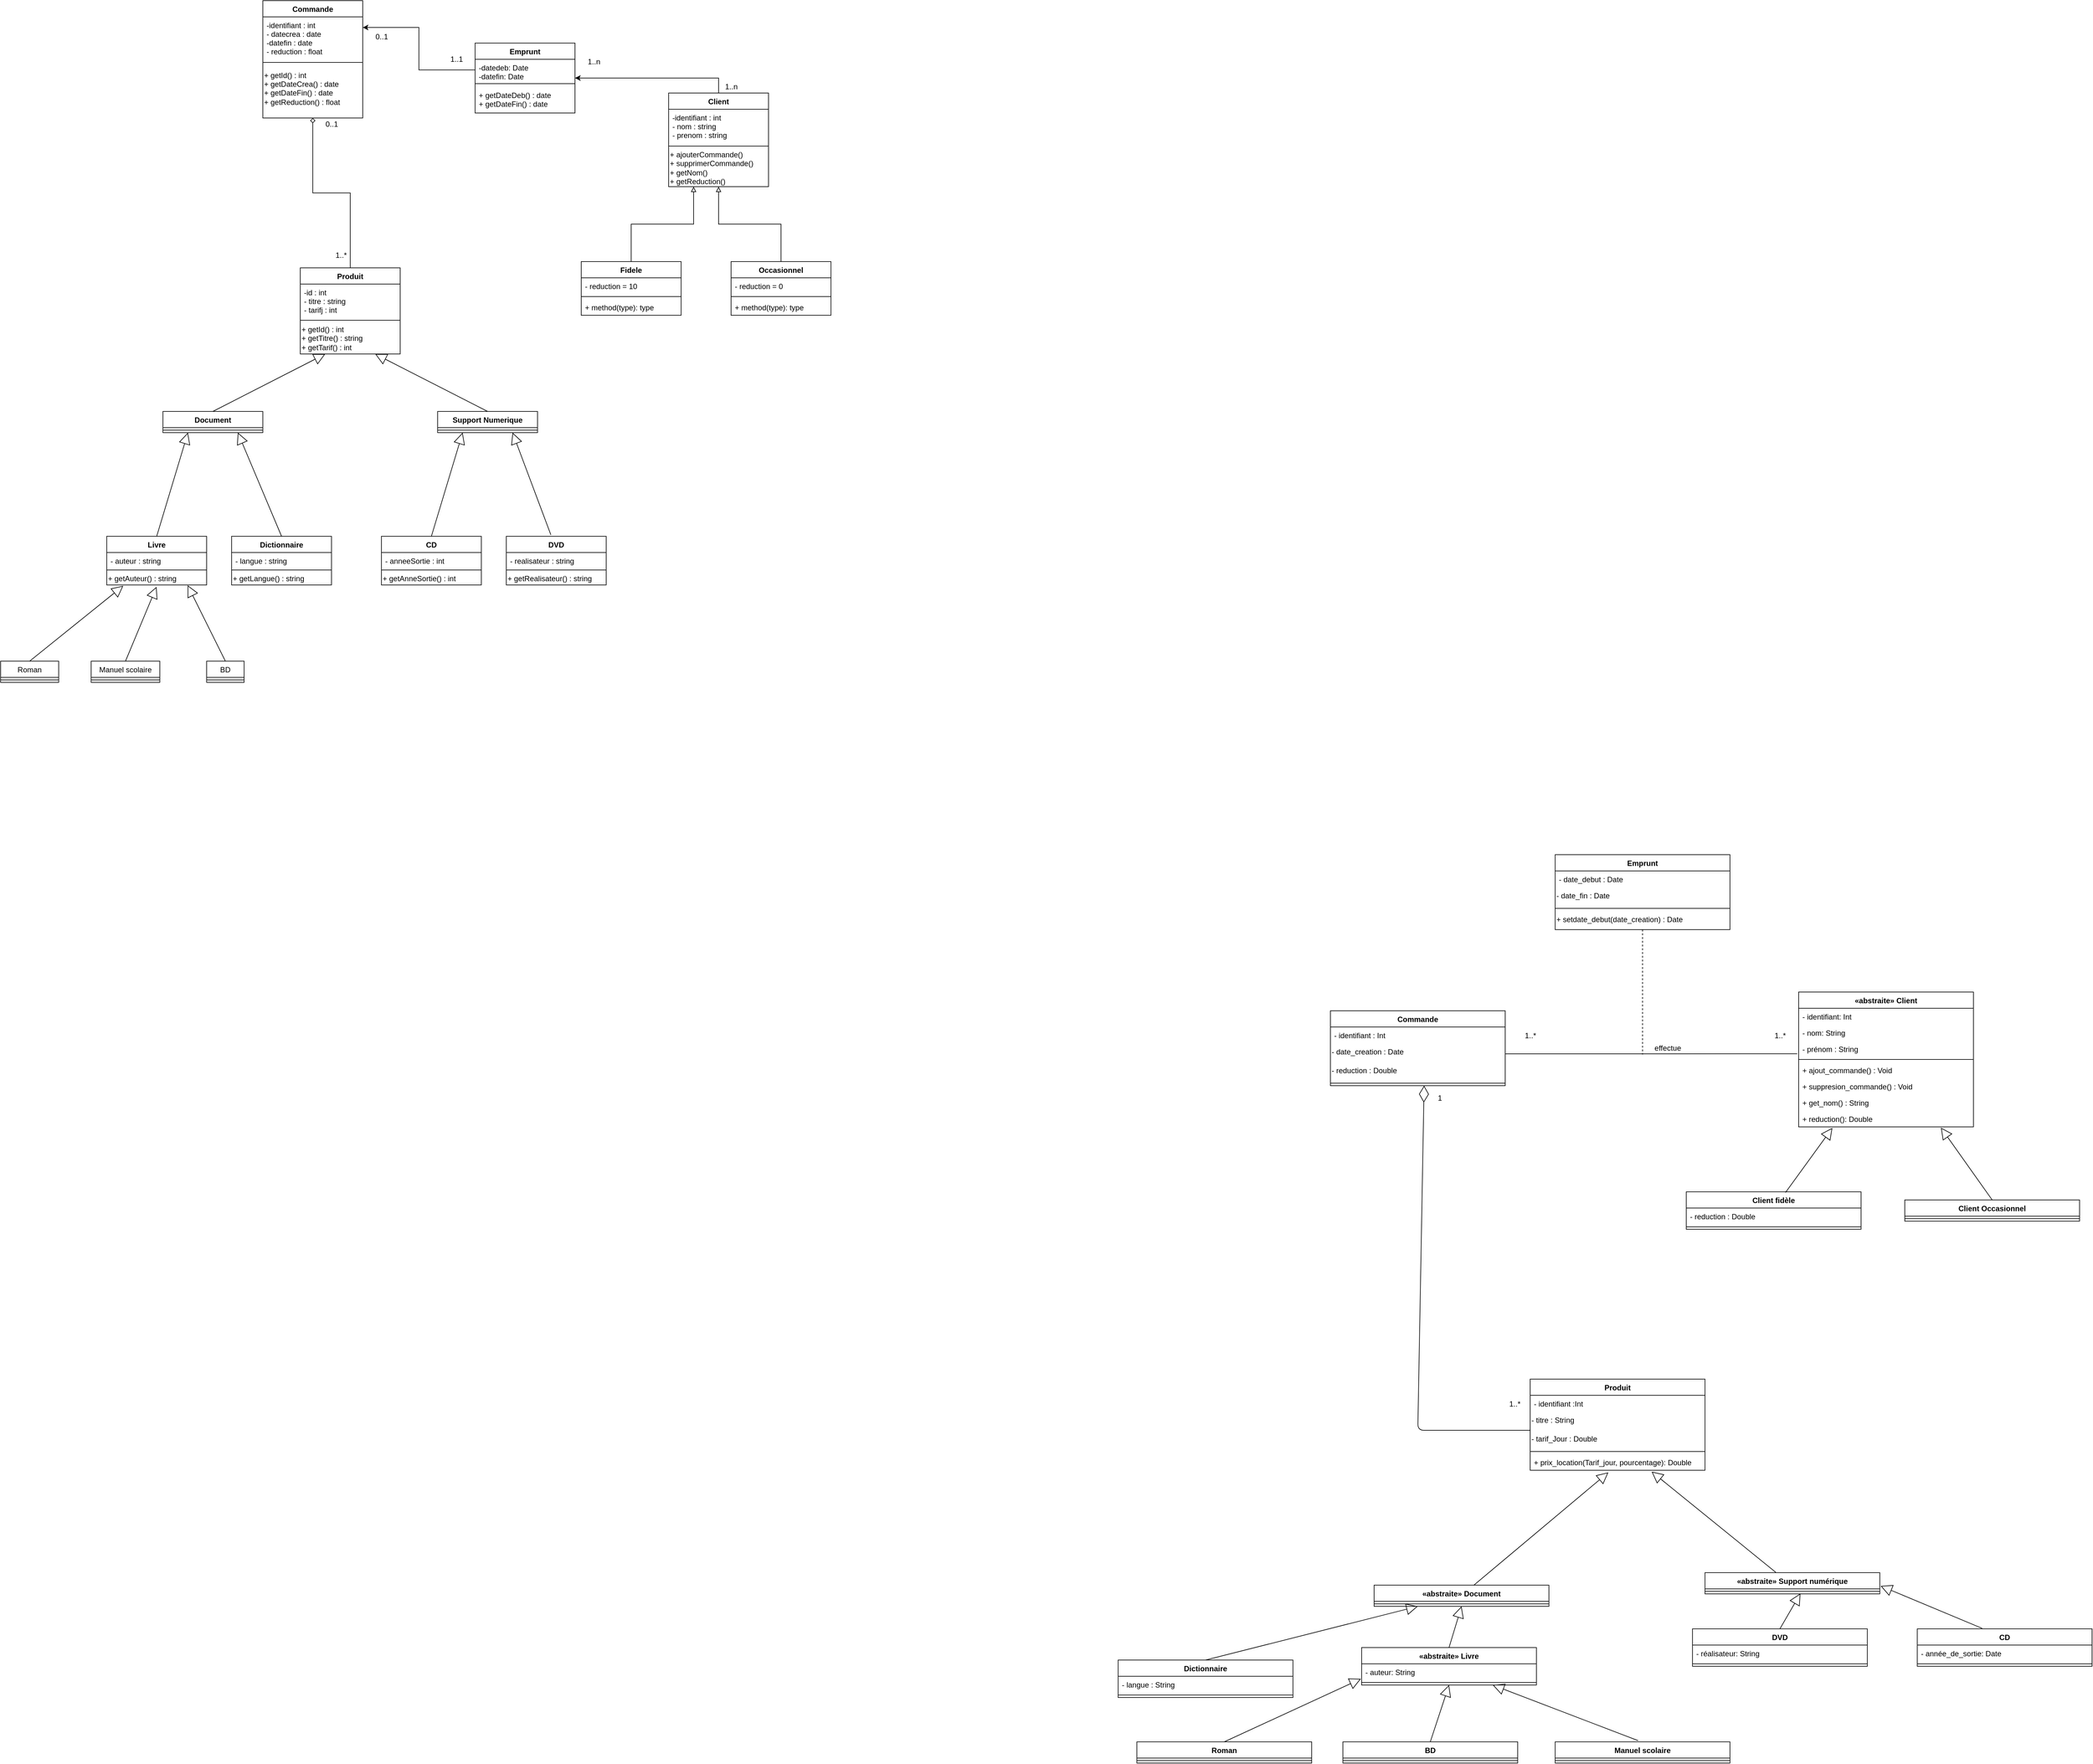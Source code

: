 <mxfile version="14.6.10" type="device"><diagram id="ITHPbBIOAz2EzZ-rgCnf" name="Page-1"><mxGraphModel dx="3197" dy="1288" grid="1" gridSize="10" guides="1" tooltips="1" connect="1" arrows="1" fold="1" page="1" pageScale="1" pageWidth="827" pageHeight="1169" math="0" shadow="0"><root><mxCell id="0"/><mxCell id="1" parent="0"/><mxCell id="C_jmcYz1717qXjOq_GeQ-1" value="" style="endArrow=block;endSize=16;endFill=0;html=1;exitX=0.5;exitY=0;exitDx=0;exitDy=0;entryX=0.25;entryY=1;entryDx=0;entryDy=0;" edge="1" parent="1" source="C_jmcYz1717qXjOq_GeQ-96" target="C_jmcYz1717qXjOq_GeQ-93"><mxGeometry width="160" relative="1" as="geometry"><mxPoint x="-190" y="820" as="sourcePoint"/><mxPoint x="-20" y="720" as="targetPoint"/></mxGeometry></mxCell><mxCell id="C_jmcYz1717qXjOq_GeQ-2" value="" style="endArrow=block;endSize=16;endFill=0;html=1;exitX=0.5;exitY=0;exitDx=0;exitDy=0;entryX=0.75;entryY=1;entryDx=0;entryDy=0;" edge="1" parent="1" source="C_jmcYz1717qXjOq_GeQ-110" target="C_jmcYz1717qXjOq_GeQ-93"><mxGeometry width="160" relative="1" as="geometry"><mxPoint x="250" y="820" as="sourcePoint"/><mxPoint x="82" y="720" as="targetPoint"/></mxGeometry></mxCell><mxCell id="C_jmcYz1717qXjOq_GeQ-3" value="" style="endArrow=block;endSize=16;endFill=0;html=1;exitX=0.5;exitY=0;exitDx=0;exitDy=0;entryX=0.25;entryY=1;entryDx=0;entryDy=0;" edge="1" parent="1" target="C_jmcYz1717qXjOq_GeQ-96" source="C_jmcYz1717qXjOq_GeQ-107"><mxGeometry width="160" relative="1" as="geometry"><mxPoint x="-330" y="1070" as="sourcePoint"/><mxPoint x="-225" y="870" as="targetPoint"/></mxGeometry></mxCell><mxCell id="C_jmcYz1717qXjOq_GeQ-4" value="" style="endArrow=block;endSize=16;endFill=0;html=1;exitX=0.5;exitY=0;exitDx=0;exitDy=0;entryX=0.75;entryY=1;entryDx=0;entryDy=0;" edge="1" parent="1" target="C_jmcYz1717qXjOq_GeQ-96" source="C_jmcYz1717qXjOq_GeQ-98"><mxGeometry width="160" relative="1" as="geometry"><mxPoint x="-50" y="1070" as="sourcePoint"/><mxPoint x="-155" y="870" as="targetPoint"/></mxGeometry></mxCell><mxCell id="C_jmcYz1717qXjOq_GeQ-5" value="" style="endArrow=block;endSize=16;endFill=0;html=1;entryX=0.165;entryY=1.067;entryDx=0;entryDy=0;entryPerimeter=0;exitX=0.5;exitY=0;exitDx=0;exitDy=0;" edge="1" parent="1" source="C_jmcYz1717qXjOq_GeQ-16" target="C_jmcYz1717qXjOq_GeQ-145"><mxGeometry width="160" relative="1" as="geometry"><mxPoint x="-470" y="1250" as="sourcePoint"/><mxPoint x="-399.02" y="1123.336" as="targetPoint"/></mxGeometry></mxCell><mxCell id="C_jmcYz1717qXjOq_GeQ-6" value="" style="endArrow=block;endSize=16;endFill=0;html=1;entryX=0.498;entryY=1.15;entryDx=0;entryDy=0;entryPerimeter=0;exitX=0.5;exitY=0;exitDx=0;exitDy=0;" edge="1" parent="1" source="C_jmcYz1717qXjOq_GeQ-18" target="C_jmcYz1717qXjOq_GeQ-145"><mxGeometry width="160" relative="1" as="geometry"><mxPoint x="-330" y="1260" as="sourcePoint"/><mxPoint x="-329.02" y="1123.336" as="targetPoint"/></mxGeometry></mxCell><mxCell id="C_jmcYz1717qXjOq_GeQ-7" value="" style="endArrow=block;endSize=16;endFill=0;html=1;entryX=0.81;entryY=1.025;entryDx=0;entryDy=0;entryPerimeter=0;exitX=0.5;exitY=0;exitDx=0;exitDy=0;" edge="1" parent="1" source="C_jmcYz1717qXjOq_GeQ-20" target="C_jmcYz1717qXjOq_GeQ-145"><mxGeometry width="160" relative="1" as="geometry"><mxPoint x="-160" y="1260" as="sourcePoint"/><mxPoint x="-260" y="1120" as="targetPoint"/></mxGeometry></mxCell><mxCell id="C_jmcYz1717qXjOq_GeQ-8" value="" style="endArrow=block;endSize=16;endFill=0;html=1;exitX=0.5;exitY=0;exitDx=0;exitDy=0;entryX=0.25;entryY=1;entryDx=0;entryDy=0;" edge="1" parent="1" source="C_jmcYz1717qXjOq_GeQ-101" target="C_jmcYz1717qXjOq_GeQ-110"><mxGeometry width="160" relative="1" as="geometry"><mxPoint x="170" y="1070" as="sourcePoint"/><mxPoint x="219" y="860" as="targetPoint"/></mxGeometry></mxCell><mxCell id="C_jmcYz1717qXjOq_GeQ-9" value="" style="endArrow=block;endSize=16;endFill=0;html=1;exitX=0.446;exitY=-0.03;exitDx=0;exitDy=0;entryX=0.75;entryY=1;entryDx=0;entryDy=0;exitPerimeter=0;" edge="1" parent="1" source="C_jmcYz1717qXjOq_GeQ-104" target="C_jmcYz1717qXjOq_GeQ-110"><mxGeometry width="160" relative="1" as="geometry"><mxPoint x="390" y="1070" as="sourcePoint"/><mxPoint x="285" y="860" as="targetPoint"/></mxGeometry></mxCell><mxCell id="C_jmcYz1717qXjOq_GeQ-133" style="edgeStyle=orthogonalEdgeStyle;rounded=0;orthogonalLoop=1;jettySize=auto;html=1;exitX=0.5;exitY=0;exitDx=0;exitDy=0;entryX=1;entryY=0.5;entryDx=0;entryDy=0;endArrow=classic;endFill=1;" edge="1" parent="1" source="C_jmcYz1717qXjOq_GeQ-10" target="C_jmcYz1717qXjOq_GeQ-112"><mxGeometry relative="1" as="geometry"/></mxCell><mxCell id="C_jmcYz1717qXjOq_GeQ-10" value="Client" style="swimlane;fontStyle=1;align=center;verticalAlign=top;childLayout=stackLayout;horizontal=1;startSize=26;horizontalStack=0;resizeParent=1;resizeParentMax=0;resizeLast=0;collapsible=1;marginBottom=0;" vertex="1" parent="1"><mxGeometry x="540" y="330" width="160" height="150" as="geometry"/></mxCell><mxCell id="C_jmcYz1717qXjOq_GeQ-11" value="-identifiant : int&#xA;- nom : string&#xA;- prenom : string&#xA;" style="text;strokeColor=none;fillColor=none;align=left;verticalAlign=top;spacingLeft=4;spacingRight=4;overflow=hidden;rotatable=0;points=[[0,0.5],[1,0.5]];portConstraint=eastwest;" vertex="1" parent="C_jmcYz1717qXjOq_GeQ-10"><mxGeometry y="26" width="160" height="54" as="geometry"/></mxCell><mxCell id="C_jmcYz1717qXjOq_GeQ-12" value="" style="line;strokeWidth=1;fillColor=none;align=left;verticalAlign=middle;spacingTop=-1;spacingLeft=3;spacingRight=3;rotatable=0;labelPosition=right;points=[];portConstraint=eastwest;" vertex="1" parent="C_jmcYz1717qXjOq_GeQ-10"><mxGeometry y="80" width="160" height="10" as="geometry"/></mxCell><mxCell id="C_jmcYz1717qXjOq_GeQ-127" value="&lt;div align=&quot;left&quot;&gt;+ ajouterCommande()&lt;/div&gt;&lt;div align=&quot;left&quot;&gt;+ supprimerCommande()&lt;br&gt;&lt;/div&gt;&lt;div align=&quot;left&quot;&gt;+ getNom()&lt;/div&gt;&lt;div align=&quot;left&quot;&gt;+ getReduction()&lt;br&gt;&lt;/div&gt;" style="text;html=1;align=left;verticalAlign=middle;resizable=0;points=[];autosize=1;strokeColor=none;" vertex="1" parent="C_jmcYz1717qXjOq_GeQ-10"><mxGeometry y="90" width="160" height="60" as="geometry"/></mxCell><mxCell id="C_jmcYz1717qXjOq_GeQ-13" value="Commande" style="swimlane;fontStyle=1;align=center;verticalAlign=top;childLayout=stackLayout;horizontal=1;startSize=26;horizontalStack=0;resizeParent=1;resizeParentMax=0;resizeLast=0;collapsible=1;marginBottom=0;" vertex="1" parent="1"><mxGeometry x="-110" y="182" width="160" height="188" as="geometry"/></mxCell><mxCell id="C_jmcYz1717qXjOq_GeQ-14" value="-identifiant : int&#xA;- datecrea : date&#xA;-datefin : date&#xA;- reduction : float&#xA;" style="text;strokeColor=none;fillColor=none;align=left;verticalAlign=top;spacingLeft=4;spacingRight=4;overflow=hidden;rotatable=0;points=[[0,0.5],[1,0.5]];portConstraint=eastwest;" vertex="1" parent="C_jmcYz1717qXjOq_GeQ-13"><mxGeometry y="26" width="160" height="64" as="geometry"/></mxCell><mxCell id="C_jmcYz1717qXjOq_GeQ-15" value="" style="line;strokeWidth=1;fillColor=none;align=left;verticalAlign=middle;spacingTop=-1;spacingLeft=3;spacingRight=3;rotatable=0;labelPosition=right;points=[];portConstraint=eastwest;" vertex="1" parent="C_jmcYz1717qXjOq_GeQ-13"><mxGeometry y="90" width="160" height="18" as="geometry"/></mxCell><mxCell id="C_jmcYz1717qXjOq_GeQ-143" value="&lt;div align=&quot;left&quot;&gt;+ getId() : int&lt;/div&gt;&lt;div align=&quot;left&quot;&gt;+ getDateCrea() : date&lt;/div&gt;&lt;div align=&quot;left&quot;&gt;+ getDateFin() : date&lt;/div&gt;&lt;div align=&quot;left&quot;&gt;+ getReduction() : float &lt;br&gt;&lt;/div&gt;&lt;div align=&quot;left&quot;&gt;&lt;br&gt;&lt;/div&gt;" style="text;html=1;align=left;verticalAlign=middle;resizable=0;points=[];autosize=1;strokeColor=none;" vertex="1" parent="C_jmcYz1717qXjOq_GeQ-13"><mxGeometry y="108" width="160" height="80" as="geometry"/></mxCell><mxCell id="C_jmcYz1717qXjOq_GeQ-16" value="Roman" style="swimlane;fontStyle=0;align=center;verticalAlign=top;childLayout=stackLayout;horizontal=1;startSize=26;horizontalStack=0;resizeParent=1;resizeParentMax=0;resizeLast=0;collapsible=1;marginBottom=0;" vertex="1" parent="1"><mxGeometry x="-530" y="1240" width="93" height="34" as="geometry"/></mxCell><mxCell id="C_jmcYz1717qXjOq_GeQ-17" value="" style="line;strokeWidth=1;fillColor=none;align=left;verticalAlign=middle;spacingTop=-1;spacingLeft=3;spacingRight=3;rotatable=0;labelPosition=right;points=[];portConstraint=eastwest;" vertex="1" parent="C_jmcYz1717qXjOq_GeQ-16"><mxGeometry y="26" width="93" height="8" as="geometry"/></mxCell><mxCell id="C_jmcYz1717qXjOq_GeQ-18" value="Manuel scolaire" style="swimlane;fontStyle=0;align=center;verticalAlign=top;childLayout=stackLayout;horizontal=1;startSize=26;horizontalStack=0;resizeParent=1;resizeParentMax=0;resizeLast=0;collapsible=1;marginBottom=0;" vertex="1" parent="1"><mxGeometry x="-385" y="1240" width="110" height="34" as="geometry"/></mxCell><mxCell id="C_jmcYz1717qXjOq_GeQ-19" value="" style="line;strokeWidth=1;fillColor=none;align=left;verticalAlign=middle;spacingTop=-1;spacingLeft=3;spacingRight=3;rotatable=0;labelPosition=right;points=[];portConstraint=eastwest;" vertex="1" parent="C_jmcYz1717qXjOq_GeQ-18"><mxGeometry y="26" width="110" height="8" as="geometry"/></mxCell><mxCell id="C_jmcYz1717qXjOq_GeQ-20" value="BD" style="swimlane;fontStyle=0;align=center;verticalAlign=top;childLayout=stackLayout;horizontal=1;startSize=26;horizontalStack=0;resizeParent=1;resizeParentMax=0;resizeLast=0;collapsible=1;marginBottom=0;" vertex="1" parent="1"><mxGeometry x="-200" y="1240" width="60" height="34" as="geometry"/></mxCell><mxCell id="C_jmcYz1717qXjOq_GeQ-21" value="" style="line;strokeWidth=1;fillColor=none;align=left;verticalAlign=middle;spacingTop=-1;spacingLeft=3;spacingRight=3;rotatable=0;labelPosition=right;points=[];portConstraint=eastwest;" vertex="1" parent="C_jmcYz1717qXjOq_GeQ-20"><mxGeometry y="26" width="60" height="8" as="geometry"/></mxCell><mxCell id="C_jmcYz1717qXjOq_GeQ-22" value="Produit" style="swimlane;fontStyle=1;align=center;verticalAlign=top;childLayout=stackLayout;horizontal=1;startSize=26;horizontalStack=0;resizeParent=1;resizeParentMax=0;resizeLast=0;collapsible=1;marginBottom=0;" vertex="1" parent="1"><mxGeometry x="1920" y="2390" width="280" height="146" as="geometry"/></mxCell><mxCell id="C_jmcYz1717qXjOq_GeQ-23" value="- identifiant :Int" style="text;strokeColor=none;fillColor=none;align=left;verticalAlign=top;spacingLeft=4;spacingRight=4;overflow=hidden;rotatable=0;points=[[0,0.5],[1,0.5]];portConstraint=eastwest;" vertex="1" parent="C_jmcYz1717qXjOq_GeQ-22"><mxGeometry y="26" width="280" height="26" as="geometry"/></mxCell><mxCell id="C_jmcYz1717qXjOq_GeQ-24" value="- titre : String" style="text;whiteSpace=wrap;html=1;" vertex="1" parent="C_jmcYz1717qXjOq_GeQ-22"><mxGeometry y="52" width="280" height="30" as="geometry"/></mxCell><mxCell id="C_jmcYz1717qXjOq_GeQ-25" value="- tarif_Jour : Double" style="text;whiteSpace=wrap;html=1;" vertex="1" parent="C_jmcYz1717qXjOq_GeQ-22"><mxGeometry y="82" width="280" height="30" as="geometry"/></mxCell><mxCell id="C_jmcYz1717qXjOq_GeQ-26" value="" style="line;strokeWidth=1;fillColor=none;align=left;verticalAlign=middle;spacingTop=-1;spacingLeft=3;spacingRight=3;rotatable=0;labelPosition=right;points=[];portConstraint=eastwest;" vertex="1" parent="C_jmcYz1717qXjOq_GeQ-22"><mxGeometry y="112" width="280" height="8" as="geometry"/></mxCell><mxCell id="C_jmcYz1717qXjOq_GeQ-27" value="+ prix_location(Tarif_jour, pourcentage): Double" style="text;strokeColor=none;fillColor=none;align=left;verticalAlign=top;spacingLeft=4;spacingRight=4;overflow=hidden;rotatable=0;points=[[0,0.5],[1,0.5]];portConstraint=eastwest;" vertex="1" parent="C_jmcYz1717qXjOq_GeQ-22"><mxGeometry y="120" width="280" height="26" as="geometry"/></mxCell><mxCell id="C_jmcYz1717qXjOq_GeQ-28" value="«abstraite» Document" style="swimlane;fontStyle=1;align=center;verticalAlign=top;childLayout=stackLayout;horizontal=1;startSize=26;horizontalStack=0;resizeParent=1;resizeParentMax=0;resizeLast=0;collapsible=1;marginBottom=0;" vertex="1" parent="1"><mxGeometry x="1670" y="2720" width="280" height="34" as="geometry"/></mxCell><mxCell id="C_jmcYz1717qXjOq_GeQ-29" value="" style="line;strokeWidth=1;fillColor=none;align=left;verticalAlign=middle;spacingTop=-1;spacingLeft=3;spacingRight=3;rotatable=0;labelPosition=right;points=[];portConstraint=eastwest;" vertex="1" parent="C_jmcYz1717qXjOq_GeQ-28"><mxGeometry y="26" width="280" height="8" as="geometry"/></mxCell><mxCell id="C_jmcYz1717qXjOq_GeQ-30" value="«abstraite» Support numérique" style="swimlane;fontStyle=1;align=center;verticalAlign=top;childLayout=stackLayout;horizontal=1;startSize=26;horizontalStack=0;resizeParent=1;resizeParentMax=0;resizeLast=0;collapsible=1;marginBottom=0;" vertex="1" parent="1"><mxGeometry x="2200" y="2700" width="280" height="34" as="geometry"/></mxCell><mxCell id="C_jmcYz1717qXjOq_GeQ-31" value="" style="line;strokeWidth=1;fillColor=none;align=left;verticalAlign=middle;spacingTop=-1;spacingLeft=3;spacingRight=3;rotatable=0;labelPosition=right;points=[];portConstraint=eastwest;" vertex="1" parent="C_jmcYz1717qXjOq_GeQ-30"><mxGeometry y="26" width="280" height="8" as="geometry"/></mxCell><mxCell id="C_jmcYz1717qXjOq_GeQ-32" value="Dictionnaire" style="swimlane;fontStyle=1;align=center;verticalAlign=top;childLayout=stackLayout;horizontal=1;startSize=26;horizontalStack=0;resizeParent=1;resizeParentMax=0;resizeLast=0;collapsible=1;marginBottom=0;" vertex="1" parent="1"><mxGeometry x="1260" y="2840" width="280" height="60" as="geometry"/></mxCell><mxCell id="C_jmcYz1717qXjOq_GeQ-33" value="- langue : String" style="text;strokeColor=none;fillColor=none;align=left;verticalAlign=top;spacingLeft=4;spacingRight=4;overflow=hidden;rotatable=0;points=[[0,0.5],[1,0.5]];portConstraint=eastwest;" vertex="1" parent="C_jmcYz1717qXjOq_GeQ-32"><mxGeometry y="26" width="280" height="26" as="geometry"/></mxCell><mxCell id="C_jmcYz1717qXjOq_GeQ-34" value="" style="line;strokeWidth=1;fillColor=none;align=left;verticalAlign=middle;spacingTop=-1;spacingLeft=3;spacingRight=3;rotatable=0;labelPosition=right;points=[];portConstraint=eastwest;" vertex="1" parent="C_jmcYz1717qXjOq_GeQ-32"><mxGeometry y="52" width="280" height="8" as="geometry"/></mxCell><mxCell id="C_jmcYz1717qXjOq_GeQ-35" value="Roman" style="swimlane;fontStyle=1;align=center;verticalAlign=top;childLayout=stackLayout;horizontal=1;startSize=26;horizontalStack=0;resizeParent=1;resizeParentMax=0;resizeLast=0;collapsible=1;marginBottom=0;" vertex="1" parent="1"><mxGeometry x="1290" y="2971" width="280" height="34" as="geometry"/></mxCell><mxCell id="C_jmcYz1717qXjOq_GeQ-36" value="" style="line;strokeWidth=1;fillColor=none;align=left;verticalAlign=middle;spacingTop=-1;spacingLeft=3;spacingRight=3;rotatable=0;labelPosition=right;points=[];portConstraint=eastwest;" vertex="1" parent="C_jmcYz1717qXjOq_GeQ-35"><mxGeometry y="26" width="280" height="8" as="geometry"/></mxCell><mxCell id="C_jmcYz1717qXjOq_GeQ-37" value="«abstraite» Livre " style="swimlane;fontStyle=1;align=center;verticalAlign=top;childLayout=stackLayout;horizontal=1;startSize=26;horizontalStack=0;resizeParent=1;resizeParentMax=0;resizeLast=0;collapsible=1;marginBottom=0;" vertex="1" parent="1"><mxGeometry x="1650" y="2820" width="280" height="60" as="geometry"/></mxCell><mxCell id="C_jmcYz1717qXjOq_GeQ-38" value="- auteur: String" style="text;strokeColor=none;fillColor=none;align=left;verticalAlign=top;spacingLeft=4;spacingRight=4;overflow=hidden;rotatable=0;points=[[0,0.5],[1,0.5]];portConstraint=eastwest;" vertex="1" parent="C_jmcYz1717qXjOq_GeQ-37"><mxGeometry y="26" width="280" height="26" as="geometry"/></mxCell><mxCell id="C_jmcYz1717qXjOq_GeQ-39" value="" style="line;strokeWidth=1;fillColor=none;align=left;verticalAlign=middle;spacingTop=-1;spacingLeft=3;spacingRight=3;rotatable=0;labelPosition=right;points=[];portConstraint=eastwest;" vertex="1" parent="C_jmcYz1717qXjOq_GeQ-37"><mxGeometry y="52" width="280" height="8" as="geometry"/></mxCell><mxCell id="C_jmcYz1717qXjOq_GeQ-40" value="Manuel scolaire" style="swimlane;fontStyle=1;align=center;verticalAlign=top;childLayout=stackLayout;horizontal=1;startSize=26;horizontalStack=0;resizeParent=1;resizeParentMax=0;resizeLast=0;collapsible=1;marginBottom=0;" vertex="1" parent="1"><mxGeometry x="1960" y="2971" width="280" height="34" as="geometry"/></mxCell><mxCell id="C_jmcYz1717qXjOq_GeQ-41" value="" style="line;strokeWidth=1;fillColor=none;align=left;verticalAlign=middle;spacingTop=-1;spacingLeft=3;spacingRight=3;rotatable=0;labelPosition=right;points=[];portConstraint=eastwest;" vertex="1" parent="C_jmcYz1717qXjOq_GeQ-40"><mxGeometry y="26" width="280" height="8" as="geometry"/></mxCell><mxCell id="C_jmcYz1717qXjOq_GeQ-42" value="«abstraite» Client " style="swimlane;fontStyle=1;align=center;verticalAlign=top;childLayout=stackLayout;horizontal=1;startSize=26;horizontalStack=0;resizeParent=1;resizeParentMax=0;resizeLast=0;collapsible=1;marginBottom=0;" vertex="1" parent="1"><mxGeometry x="2350" y="1770" width="280" height="216" as="geometry"/></mxCell><mxCell id="C_jmcYz1717qXjOq_GeQ-43" value="- identifiant: Int" style="text;strokeColor=none;fillColor=none;align=left;verticalAlign=top;spacingLeft=4;spacingRight=4;overflow=hidden;rotatable=0;points=[[0,0.5],[1,0.5]];portConstraint=eastwest;" vertex="1" parent="C_jmcYz1717qXjOq_GeQ-42"><mxGeometry y="26" width="280" height="26" as="geometry"/></mxCell><mxCell id="C_jmcYz1717qXjOq_GeQ-44" value="- nom: String" style="text;strokeColor=none;fillColor=none;align=left;verticalAlign=top;spacingLeft=4;spacingRight=4;overflow=hidden;rotatable=0;points=[[0,0.5],[1,0.5]];portConstraint=eastwest;" vertex="1" parent="C_jmcYz1717qXjOq_GeQ-42"><mxGeometry y="52" width="280" height="26" as="geometry"/></mxCell><mxCell id="C_jmcYz1717qXjOq_GeQ-45" value="- prénom : String" style="text;strokeColor=none;fillColor=none;align=left;verticalAlign=top;spacingLeft=4;spacingRight=4;overflow=hidden;rotatable=0;points=[[0,0.5],[1,0.5]];portConstraint=eastwest;" vertex="1" parent="C_jmcYz1717qXjOq_GeQ-42"><mxGeometry y="78" width="280" height="26" as="geometry"/></mxCell><mxCell id="C_jmcYz1717qXjOq_GeQ-46" value="" style="line;strokeWidth=1;fillColor=none;align=left;verticalAlign=middle;spacingTop=-1;spacingLeft=3;spacingRight=3;rotatable=0;labelPosition=right;points=[];portConstraint=eastwest;" vertex="1" parent="C_jmcYz1717qXjOq_GeQ-42"><mxGeometry y="104" width="280" height="8" as="geometry"/></mxCell><mxCell id="C_jmcYz1717qXjOq_GeQ-47" value="+ ajout_commande() : Void" style="text;strokeColor=none;fillColor=none;align=left;verticalAlign=top;spacingLeft=4;spacingRight=4;overflow=hidden;rotatable=0;points=[[0,0.5],[1,0.5]];portConstraint=eastwest;" vertex="1" parent="C_jmcYz1717qXjOq_GeQ-42"><mxGeometry y="112" width="280" height="26" as="geometry"/></mxCell><mxCell id="C_jmcYz1717qXjOq_GeQ-48" value="+ suppresion_commande() : Void" style="text;strokeColor=none;fillColor=none;align=left;verticalAlign=top;spacingLeft=4;spacingRight=4;overflow=hidden;rotatable=0;points=[[0,0.5],[1,0.5]];portConstraint=eastwest;" vertex="1" parent="C_jmcYz1717qXjOq_GeQ-42"><mxGeometry y="138" width="280" height="26" as="geometry"/></mxCell><mxCell id="C_jmcYz1717qXjOq_GeQ-49" value="+ get_nom() : String" style="text;strokeColor=none;fillColor=none;align=left;verticalAlign=top;spacingLeft=4;spacingRight=4;overflow=hidden;rotatable=0;points=[[0,0.5],[1,0.5]];portConstraint=eastwest;" vertex="1" parent="C_jmcYz1717qXjOq_GeQ-42"><mxGeometry y="164" width="280" height="26" as="geometry"/></mxCell><mxCell id="C_jmcYz1717qXjOq_GeQ-50" value="+ reduction(): Double" style="text;strokeColor=none;fillColor=none;align=left;verticalAlign=top;spacingLeft=4;spacingRight=4;overflow=hidden;rotatable=0;points=[[0,0.5],[1,0.5]];portConstraint=eastwest;" vertex="1" parent="C_jmcYz1717qXjOq_GeQ-42"><mxGeometry y="190" width="280" height="26" as="geometry"/></mxCell><mxCell id="C_jmcYz1717qXjOq_GeQ-51" value="Commande" style="swimlane;fontStyle=1;align=center;verticalAlign=top;childLayout=stackLayout;horizontal=1;startSize=26;horizontalStack=0;resizeParent=1;resizeParentMax=0;resizeLast=0;collapsible=1;marginBottom=0;" vertex="1" parent="1"><mxGeometry x="1600" y="1800" width="280" height="120" as="geometry"/></mxCell><mxCell id="C_jmcYz1717qXjOq_GeQ-52" value="- identifiant : Int" style="text;strokeColor=none;fillColor=none;align=left;verticalAlign=top;spacingLeft=4;spacingRight=4;overflow=hidden;rotatable=0;points=[[0,0.5],[1,0.5]];portConstraint=eastwest;" vertex="1" parent="C_jmcYz1717qXjOq_GeQ-51"><mxGeometry y="26" width="280" height="26" as="geometry"/></mxCell><mxCell id="C_jmcYz1717qXjOq_GeQ-53" value="- date_creation : Date" style="text;whiteSpace=wrap;html=1;" vertex="1" parent="C_jmcYz1717qXjOq_GeQ-51"><mxGeometry y="52" width="280" height="30" as="geometry"/></mxCell><mxCell id="C_jmcYz1717qXjOq_GeQ-54" value="- reduction : Double" style="text;whiteSpace=wrap;html=1;" vertex="1" parent="C_jmcYz1717qXjOq_GeQ-51"><mxGeometry y="82" width="280" height="30" as="geometry"/></mxCell><mxCell id="C_jmcYz1717qXjOq_GeQ-55" value="" style="line;strokeWidth=1;fillColor=none;align=left;verticalAlign=middle;spacingTop=-1;spacingLeft=3;spacingRight=3;rotatable=0;labelPosition=right;points=[];portConstraint=eastwest;" vertex="1" parent="C_jmcYz1717qXjOq_GeQ-51"><mxGeometry y="112" width="280" height="8" as="geometry"/></mxCell><mxCell id="C_jmcYz1717qXjOq_GeQ-56" value="CD" style="swimlane;fontStyle=1;align=center;verticalAlign=top;childLayout=stackLayout;horizontal=1;startSize=26;horizontalStack=0;resizeParent=1;resizeParentMax=0;resizeLast=0;collapsible=1;marginBottom=0;" vertex="1" parent="1"><mxGeometry x="2540" y="2790" width="280" height="60" as="geometry"/></mxCell><mxCell id="C_jmcYz1717qXjOq_GeQ-57" value="- année_de_sortie: Date" style="text;strokeColor=none;fillColor=none;align=left;verticalAlign=top;spacingLeft=4;spacingRight=4;overflow=hidden;rotatable=0;points=[[0,0.5],[1,0.5]];portConstraint=eastwest;" vertex="1" parent="C_jmcYz1717qXjOq_GeQ-56"><mxGeometry y="26" width="280" height="26" as="geometry"/></mxCell><mxCell id="C_jmcYz1717qXjOq_GeQ-58" value="" style="line;strokeWidth=1;fillColor=none;align=left;verticalAlign=middle;spacingTop=-1;spacingLeft=3;spacingRight=3;rotatable=0;labelPosition=right;points=[];portConstraint=eastwest;" vertex="1" parent="C_jmcYz1717qXjOq_GeQ-56"><mxGeometry y="52" width="280" height="8" as="geometry"/></mxCell><mxCell id="C_jmcYz1717qXjOq_GeQ-59" value="BD" style="swimlane;fontStyle=1;align=center;verticalAlign=top;childLayout=stackLayout;horizontal=1;startSize=26;horizontalStack=0;resizeParent=1;resizeParentMax=0;resizeLast=0;collapsible=1;marginBottom=0;" vertex="1" parent="1"><mxGeometry x="1620" y="2971" width="280" height="34" as="geometry"/></mxCell><mxCell id="C_jmcYz1717qXjOq_GeQ-60" value="" style="line;strokeWidth=1;fillColor=none;align=left;verticalAlign=middle;spacingTop=-1;spacingLeft=3;spacingRight=3;rotatable=0;labelPosition=right;points=[];portConstraint=eastwest;" vertex="1" parent="C_jmcYz1717qXjOq_GeQ-59"><mxGeometry y="26" width="280" height="8" as="geometry"/></mxCell><mxCell id="C_jmcYz1717qXjOq_GeQ-61" value="DVD" style="swimlane;fontStyle=1;align=center;verticalAlign=top;childLayout=stackLayout;horizontal=1;startSize=26;horizontalStack=0;resizeParent=1;resizeParentMax=0;resizeLast=0;collapsible=1;marginBottom=0;" vertex="1" parent="1"><mxGeometry x="2180" y="2790" width="280" height="60" as="geometry"/></mxCell><mxCell id="C_jmcYz1717qXjOq_GeQ-62" value="- réalisateur: String" style="text;strokeColor=none;fillColor=none;align=left;verticalAlign=top;spacingLeft=4;spacingRight=4;overflow=hidden;rotatable=0;points=[[0,0.5],[1,0.5]];portConstraint=eastwest;" vertex="1" parent="C_jmcYz1717qXjOq_GeQ-61"><mxGeometry y="26" width="280" height="26" as="geometry"/></mxCell><mxCell id="C_jmcYz1717qXjOq_GeQ-63" value="" style="line;strokeWidth=1;fillColor=none;align=left;verticalAlign=middle;spacingTop=-1;spacingLeft=3;spacingRight=3;rotatable=0;labelPosition=right;points=[];portConstraint=eastwest;" vertex="1" parent="C_jmcYz1717qXjOq_GeQ-61"><mxGeometry y="52" width="280" height="8" as="geometry"/></mxCell><mxCell id="C_jmcYz1717qXjOq_GeQ-64" style="edgeStyle=orthogonalEdgeStyle;rounded=0;orthogonalLoop=1;jettySize=auto;html=1;endArrow=none;endFill=0;dashed=1;" edge="1" parent="1" source="C_jmcYz1717qXjOq_GeQ-65"><mxGeometry relative="1" as="geometry"><mxPoint x="2100" y="1870" as="targetPoint"/></mxGeometry></mxCell><mxCell id="C_jmcYz1717qXjOq_GeQ-65" value="Emprunt" style="swimlane;fontStyle=1;align=center;verticalAlign=top;childLayout=stackLayout;horizontal=1;startSize=26;horizontalStack=0;resizeParent=1;resizeParentMax=0;resizeLast=0;collapsible=1;marginBottom=0;" vertex="1" parent="1"><mxGeometry x="1960" y="1550" width="280" height="120" as="geometry"/></mxCell><mxCell id="C_jmcYz1717qXjOq_GeQ-66" value="- date_debut : Date" style="text;strokeColor=none;fillColor=none;align=left;verticalAlign=top;spacingLeft=4;spacingRight=4;overflow=hidden;rotatable=0;points=[[0,0.5],[1,0.5]];portConstraint=eastwest;" vertex="1" parent="C_jmcYz1717qXjOq_GeQ-65"><mxGeometry y="26" width="280" height="26" as="geometry"/></mxCell><mxCell id="C_jmcYz1717qXjOq_GeQ-67" value="- date_fin : Date" style="text;whiteSpace=wrap;html=1;" vertex="1" parent="C_jmcYz1717qXjOq_GeQ-65"><mxGeometry y="52" width="280" height="30" as="geometry"/></mxCell><mxCell id="C_jmcYz1717qXjOq_GeQ-68" value="" style="line;strokeWidth=1;fillColor=none;align=left;verticalAlign=middle;spacingTop=-1;spacingLeft=3;spacingRight=3;rotatable=0;labelPosition=right;points=[];portConstraint=eastwest;" vertex="1" parent="C_jmcYz1717qXjOq_GeQ-65"><mxGeometry y="82" width="280" height="8" as="geometry"/></mxCell><mxCell id="C_jmcYz1717qXjOq_GeQ-69" value="+ setdate_debut(date_creation) : Date" style="text;whiteSpace=wrap;html=1;" vertex="1" parent="C_jmcYz1717qXjOq_GeQ-65"><mxGeometry y="90" width="280" height="30" as="geometry"/></mxCell><mxCell id="C_jmcYz1717qXjOq_GeQ-70" value="" style="endArrow=block;endSize=16;endFill=0;html=1;entryX=0.447;entryY=1.133;entryDx=0;entryDy=0;entryPerimeter=0;exitX=0.571;exitY=0;exitDx=0;exitDy=0;exitPerimeter=0;" edge="1" parent="1" source="C_jmcYz1717qXjOq_GeQ-28" target="C_jmcYz1717qXjOq_GeQ-27"><mxGeometry width="160" relative="1" as="geometry"><mxPoint x="2030" y="2790" as="sourcePoint"/><mxPoint x="2050" y="2670" as="targetPoint"/></mxGeometry></mxCell><mxCell id="C_jmcYz1717qXjOq_GeQ-71" value="" style="endArrow=block;endSize=16;endFill=0;html=1;entryX=0.695;entryY=1.088;entryDx=0;entryDy=0;entryPerimeter=0;exitX=0.405;exitY=-0.016;exitDx=0;exitDy=0;exitPerimeter=0;" edge="1" parent="1" source="C_jmcYz1717qXjOq_GeQ-30" target="C_jmcYz1717qXjOq_GeQ-27"><mxGeometry width="160" relative="1" as="geometry"><mxPoint x="1860" y="2708.57" as="sourcePoint"/><mxPoint x="2020.64" y="2530.004" as="targetPoint"/></mxGeometry></mxCell><mxCell id="C_jmcYz1717qXjOq_GeQ-72" value="" style="endArrow=block;endSize=16;endFill=0;html=1;entryX=0.25;entryY=1;entryDx=0;entryDy=0;exitX=0.5;exitY=0;exitDx=0;exitDy=0;" edge="1" parent="1" source="C_jmcYz1717qXjOq_GeQ-32" target="C_jmcYz1717qXjOq_GeQ-28"><mxGeometry width="160" relative="1" as="geometry"><mxPoint x="1420" y="2840" as="sourcePoint"/><mxPoint x="1635.28" y="2659.458" as="targetPoint"/></mxGeometry></mxCell><mxCell id="C_jmcYz1717qXjOq_GeQ-73" value="" style="endArrow=block;endSize=16;endFill=0;html=1;exitX=0.5;exitY=0;exitDx=0;exitDy=0;entryX=0.5;entryY=1;entryDx=0;entryDy=0;" edge="1" parent="1" source="C_jmcYz1717qXjOq_GeQ-37" target="C_jmcYz1717qXjOq_GeQ-28"><mxGeometry width="160" relative="1" as="geometry"><mxPoint x="1849.88" y="2740" as="sourcePoint"/><mxPoint x="1800" y="2760" as="targetPoint"/></mxGeometry></mxCell><mxCell id="C_jmcYz1717qXjOq_GeQ-74" value="" style="endArrow=block;endSize=16;endFill=0;html=1;exitX=0.5;exitY=0;exitDx=0;exitDy=0;entryX=-0.004;entryY=0.929;entryDx=0;entryDy=0;entryPerimeter=0;" edge="1" parent="1" source="C_jmcYz1717qXjOq_GeQ-35" target="C_jmcYz1717qXjOq_GeQ-38"><mxGeometry width="160" relative="1" as="geometry"><mxPoint x="1414.72" y="2980.54" as="sourcePoint"/><mxPoint x="1630.0" y="2799.998" as="targetPoint"/></mxGeometry></mxCell><mxCell id="C_jmcYz1717qXjOq_GeQ-75" value="" style="endArrow=block;endSize=16;endFill=0;html=1;entryX=0.5;entryY=1;entryDx=0;entryDy=0;exitX=0.5;exitY=0;exitDx=0;exitDy=0;" edge="1" parent="1" source="C_jmcYz1717qXjOq_GeQ-59" target="C_jmcYz1717qXjOq_GeQ-37"><mxGeometry width="160" relative="1" as="geometry"><mxPoint x="1879.88" y="2770" as="sourcePoint"/><mxPoint x="2095.16" y="2589.458" as="targetPoint"/></mxGeometry></mxCell><mxCell id="C_jmcYz1717qXjOq_GeQ-76" value="" style="endArrow=block;endSize=16;endFill=0;html=1;entryX=0.75;entryY=1;entryDx=0;entryDy=0;exitX=0.474;exitY=-0.059;exitDx=0;exitDy=0;exitPerimeter=0;" edge="1" parent="1" source="C_jmcYz1717qXjOq_GeQ-40" target="C_jmcYz1717qXjOq_GeQ-37"><mxGeometry width="160" relative="1" as="geometry"><mxPoint x="1880" y="2971" as="sourcePoint"/><mxPoint x="1910" y="2880" as="targetPoint"/></mxGeometry></mxCell><mxCell id="C_jmcYz1717qXjOq_GeQ-77" value="" style="endArrow=block;endSize=16;endFill=0;html=1;entryX=0.546;entryY=0.917;entryDx=0;entryDy=0;exitX=0.5;exitY=0;exitDx=0;exitDy=0;entryPerimeter=0;" edge="1" parent="1" source="C_jmcYz1717qXjOq_GeQ-61" target="C_jmcYz1717qXjOq_GeQ-31"><mxGeometry width="160" relative="1" as="geometry"><mxPoint x="2300" y="2825" as="sourcePoint"/><mxPoint x="2330" y="2734" as="targetPoint"/></mxGeometry></mxCell><mxCell id="C_jmcYz1717qXjOq_GeQ-78" value="" style="endArrow=block;endSize=16;endFill=0;html=1;entryX=1.005;entryY=0.627;entryDx=0;entryDy=0;exitX=0.371;exitY=-0.014;exitDx=0;exitDy=0;entryPerimeter=0;exitPerimeter=0;" edge="1" parent="1" source="C_jmcYz1717qXjOq_GeQ-56" target="C_jmcYz1717qXjOq_GeQ-30"><mxGeometry width="160" relative="1" as="geometry"><mxPoint x="2380" y="2790.66" as="sourcePoint"/><mxPoint x="2412.88" y="2733.996" as="targetPoint"/></mxGeometry></mxCell><mxCell id="C_jmcYz1717qXjOq_GeQ-79" value="Client fidèle" style="swimlane;fontStyle=1;align=center;verticalAlign=top;childLayout=stackLayout;horizontal=1;startSize=26;horizontalStack=0;resizeParent=1;resizeParentMax=0;resizeLast=0;collapsible=1;marginBottom=0;" vertex="1" parent="1"><mxGeometry x="2170" y="2090" width="280" height="60" as="geometry"/></mxCell><mxCell id="C_jmcYz1717qXjOq_GeQ-80" value="- reduction : Double" style="text;strokeColor=none;fillColor=none;align=left;verticalAlign=top;spacingLeft=4;spacingRight=4;overflow=hidden;rotatable=0;points=[[0,0.5],[1,0.5]];portConstraint=eastwest;" vertex="1" parent="C_jmcYz1717qXjOq_GeQ-79"><mxGeometry y="26" width="280" height="26" as="geometry"/></mxCell><mxCell id="C_jmcYz1717qXjOq_GeQ-81" value="" style="line;strokeWidth=1;fillColor=none;align=left;verticalAlign=middle;spacingTop=-1;spacingLeft=3;spacingRight=3;rotatable=0;labelPosition=right;points=[];portConstraint=eastwest;" vertex="1" parent="C_jmcYz1717qXjOq_GeQ-79"><mxGeometry y="52" width="280" height="8" as="geometry"/></mxCell><mxCell id="C_jmcYz1717qXjOq_GeQ-82" value="Client Occasionnel" style="swimlane;fontStyle=1;align=center;verticalAlign=top;childLayout=stackLayout;horizontal=1;startSize=26;horizontalStack=0;resizeParent=1;resizeParentMax=0;resizeLast=0;collapsible=1;marginBottom=0;" vertex="1" parent="1"><mxGeometry x="2520" y="2103" width="280" height="34" as="geometry"/></mxCell><mxCell id="C_jmcYz1717qXjOq_GeQ-83" value="" style="line;strokeWidth=1;fillColor=none;align=left;verticalAlign=middle;spacingTop=-1;spacingLeft=3;spacingRight=3;rotatable=0;labelPosition=right;points=[];portConstraint=eastwest;" vertex="1" parent="C_jmcYz1717qXjOq_GeQ-82"><mxGeometry y="26" width="280" height="8" as="geometry"/></mxCell><mxCell id="C_jmcYz1717qXjOq_GeQ-84" value="" style="endArrow=block;endSize=16;endFill=0;html=1;entryX=0.814;entryY=1.051;entryDx=0;entryDy=0;exitX=0.5;exitY=0;exitDx=0;exitDy=0;entryPerimeter=0;" edge="1" parent="1" source="C_jmcYz1717qXjOq_GeQ-82" target="C_jmcYz1717qXjOq_GeQ-50"><mxGeometry width="160" relative="1" as="geometry"><mxPoint x="2741.24" y="2070" as="sourcePoint"/><mxPoint x="2578.76" y="2002.158" as="targetPoint"/></mxGeometry></mxCell><mxCell id="C_jmcYz1717qXjOq_GeQ-85" value="" style="endArrow=block;endSize=16;endFill=0;html=1;entryX=0.193;entryY=1.064;entryDx=0;entryDy=0;exitX=0.568;exitY=0.017;exitDx=0;exitDy=0;entryPerimeter=0;exitPerimeter=0;" edge="1" parent="1" source="C_jmcYz1717qXjOq_GeQ-79" target="C_jmcYz1717qXjOq_GeQ-50"><mxGeometry width="160" relative="1" as="geometry"><mxPoint x="2480" y="2103" as="sourcePoint"/><mxPoint x="2397.92" y="1987.326" as="targetPoint"/></mxGeometry></mxCell><mxCell id="C_jmcYz1717qXjOq_GeQ-86" style="edgeStyle=orthogonalEdgeStyle;rounded=0;orthogonalLoop=1;jettySize=auto;html=1;entryX=-0.008;entryY=0.803;entryDx=0;entryDy=0;entryPerimeter=0;endArrow=none;endFill=0;" edge="1" parent="1" source="C_jmcYz1717qXjOq_GeQ-53" target="C_jmcYz1717qXjOq_GeQ-45"><mxGeometry relative="1" as="geometry"><Array as="points"><mxPoint x="2070" y="1869"/><mxPoint x="2070" y="1869"/></Array></mxGeometry></mxCell><mxCell id="C_jmcYz1717qXjOq_GeQ-87" value="1..*" style="text;html=1;align=center;verticalAlign=middle;resizable=0;points=[];autosize=1;" vertex="1" parent="1"><mxGeometry x="1905" y="1830" width="30" height="20" as="geometry"/></mxCell><mxCell id="C_jmcYz1717qXjOq_GeQ-88" value="1..*" style="text;html=1;align=center;verticalAlign=middle;resizable=0;points=[];autosize=1;" vertex="1" parent="1"><mxGeometry x="2305" y="1830" width="30" height="20" as="geometry"/></mxCell><mxCell id="C_jmcYz1717qXjOq_GeQ-89" value="effectue" style="text;html=1;align=center;verticalAlign=middle;resizable=0;points=[];autosize=1;" vertex="1" parent="1"><mxGeometry x="2110" y="1850" width="60" height="20" as="geometry"/></mxCell><mxCell id="C_jmcYz1717qXjOq_GeQ-90" value="1..*" style="text;html=1;align=center;verticalAlign=middle;resizable=0;points=[];autosize=1;" vertex="1" parent="1"><mxGeometry x="1880" y="2420" width="30" height="20" as="geometry"/></mxCell><mxCell id="C_jmcYz1717qXjOq_GeQ-91" value="1" style="text;html=1;align=center;verticalAlign=middle;resizable=0;points=[];autosize=1;" vertex="1" parent="1"><mxGeometry x="1765" y="1930" width="20" height="20" as="geometry"/></mxCell><mxCell id="C_jmcYz1717qXjOq_GeQ-92" value="" style="endArrow=diamondThin;endFill=0;endSize=24;html=1;exitX=0;exitY=0;exitDx=0;exitDy=0;entryX=0.536;entryY=1;entryDx=0;entryDy=0;entryPerimeter=0;" edge="1" parent="1" source="C_jmcYz1717qXjOq_GeQ-25" target="C_jmcYz1717qXjOq_GeQ-55"><mxGeometry width="160" relative="1" as="geometry"><mxPoint x="1759" y="2470" as="sourcePoint"/><mxPoint x="1620" y="2090" as="targetPoint"/><Array as="points"><mxPoint x="1740" y="2472"/></Array></mxGeometry></mxCell><mxCell id="C_jmcYz1717qXjOq_GeQ-135" style="edgeStyle=orthogonalEdgeStyle;rounded=0;orthogonalLoop=1;jettySize=auto;html=1;entryX=0.5;entryY=1;entryDx=0;entryDy=0;endArrow=diamond;endFill=0;exitX=0.5;exitY=0;exitDx=0;exitDy=0;" edge="1" parent="1" source="C_jmcYz1717qXjOq_GeQ-93" target="C_jmcYz1717qXjOq_GeQ-13"><mxGeometry relative="1" as="geometry"><mxPoint x="30" y="570" as="sourcePoint"/></mxGeometry></mxCell><mxCell id="C_jmcYz1717qXjOq_GeQ-93" value="Produit" style="swimlane;fontStyle=1;align=center;verticalAlign=top;childLayout=stackLayout;horizontal=1;startSize=26;horizontalStack=0;resizeParent=1;resizeParentMax=0;resizeLast=0;collapsible=1;marginBottom=0;" vertex="1" parent="1"><mxGeometry x="-50" y="610" width="160" height="138" as="geometry"/></mxCell><mxCell id="C_jmcYz1717qXjOq_GeQ-94" value="-id : int&#xA;- titre : string&#xA;- tarifj : int" style="text;strokeColor=none;fillColor=none;align=left;verticalAlign=top;spacingLeft=4;spacingRight=4;overflow=hidden;rotatable=0;points=[[0,0.5],[1,0.5]];portConstraint=eastwest;" vertex="1" parent="C_jmcYz1717qXjOq_GeQ-93"><mxGeometry y="26" width="160" height="54" as="geometry"/></mxCell><mxCell id="C_jmcYz1717qXjOq_GeQ-95" value="" style="line;strokeWidth=1;fillColor=none;align=left;verticalAlign=middle;spacingTop=-1;spacingLeft=3;spacingRight=3;rotatable=0;labelPosition=right;points=[];portConstraint=eastwest;" vertex="1" parent="C_jmcYz1717qXjOq_GeQ-93"><mxGeometry y="80" width="160" height="8" as="geometry"/></mxCell><mxCell id="C_jmcYz1717qXjOq_GeQ-144" value="&lt;div align=&quot;left&quot;&gt;+ getId() : int&lt;/div&gt;&lt;div align=&quot;left&quot;&gt;+ getTitre() : string&lt;/div&gt;&lt;div align=&quot;left&quot;&gt;+ getTarif() : int&lt;br&gt;&lt;/div&gt;" style="text;html=1;align=left;verticalAlign=middle;resizable=0;points=[];autosize=1;strokeColor=none;" vertex="1" parent="C_jmcYz1717qXjOq_GeQ-93"><mxGeometry y="88" width="160" height="50" as="geometry"/></mxCell><mxCell id="C_jmcYz1717qXjOq_GeQ-96" value="Document" style="swimlane;fontStyle=1;align=center;verticalAlign=top;childLayout=stackLayout;horizontal=1;startSize=26;horizontalStack=0;resizeParent=1;resizeParentMax=0;resizeLast=0;collapsible=1;marginBottom=0;" vertex="1" parent="1"><mxGeometry x="-270" y="840" width="160" height="34" as="geometry"/></mxCell><mxCell id="C_jmcYz1717qXjOq_GeQ-97" value="" style="line;strokeWidth=1;fillColor=none;align=left;verticalAlign=middle;spacingTop=-1;spacingLeft=3;spacingRight=3;rotatable=0;labelPosition=right;points=[];portConstraint=eastwest;" vertex="1" parent="C_jmcYz1717qXjOq_GeQ-96"><mxGeometry y="26" width="160" height="8" as="geometry"/></mxCell><mxCell id="C_jmcYz1717qXjOq_GeQ-98" value="Dictionnaire" style="swimlane;fontStyle=1;align=center;verticalAlign=top;childLayout=stackLayout;horizontal=1;startSize=26;horizontalStack=0;resizeParent=1;resizeParentMax=0;resizeLast=0;collapsible=1;marginBottom=0;" vertex="1" parent="1"><mxGeometry x="-160" y="1040" width="160" height="78" as="geometry"/></mxCell><mxCell id="C_jmcYz1717qXjOq_GeQ-99" value="- langue : string" style="text;strokeColor=none;fillColor=none;align=left;verticalAlign=top;spacingLeft=4;spacingRight=4;overflow=hidden;rotatable=0;points=[[0,0.5],[1,0.5]];portConstraint=eastwest;" vertex="1" parent="C_jmcYz1717qXjOq_GeQ-98"><mxGeometry y="26" width="160" height="24" as="geometry"/></mxCell><mxCell id="C_jmcYz1717qXjOq_GeQ-100" value="" style="line;strokeWidth=1;fillColor=none;align=left;verticalAlign=middle;spacingTop=-1;spacingLeft=3;spacingRight=3;rotatable=0;labelPosition=right;points=[];portConstraint=eastwest;" vertex="1" parent="C_jmcYz1717qXjOq_GeQ-98"><mxGeometry y="50" width="160" height="8" as="geometry"/></mxCell><mxCell id="C_jmcYz1717qXjOq_GeQ-146" value="+ getLangue() : string" style="text;html=1;align=left;verticalAlign=middle;resizable=0;points=[];autosize=1;strokeColor=none;" vertex="1" parent="C_jmcYz1717qXjOq_GeQ-98"><mxGeometry y="58" width="160" height="20" as="geometry"/></mxCell><mxCell id="C_jmcYz1717qXjOq_GeQ-101" value="CD" style="swimlane;fontStyle=1;align=center;verticalAlign=top;childLayout=stackLayout;horizontal=1;startSize=26;horizontalStack=0;resizeParent=1;resizeParentMax=0;resizeLast=0;collapsible=1;marginBottom=0;" vertex="1" parent="1"><mxGeometry x="80" y="1040" width="160" height="78" as="geometry"/></mxCell><mxCell id="C_jmcYz1717qXjOq_GeQ-102" value="- anneeSortie : int" style="text;strokeColor=none;fillColor=none;align=left;verticalAlign=top;spacingLeft=4;spacingRight=4;overflow=hidden;rotatable=0;points=[[0,0.5],[1,0.5]];portConstraint=eastwest;" vertex="1" parent="C_jmcYz1717qXjOq_GeQ-101"><mxGeometry y="26" width="160" height="24" as="geometry"/></mxCell><mxCell id="C_jmcYz1717qXjOq_GeQ-103" value="" style="line;strokeWidth=1;fillColor=none;align=left;verticalAlign=middle;spacingTop=-1;spacingLeft=3;spacingRight=3;rotatable=0;labelPosition=right;points=[];portConstraint=eastwest;" vertex="1" parent="C_jmcYz1717qXjOq_GeQ-101"><mxGeometry y="50" width="160" height="8" as="geometry"/></mxCell><mxCell id="C_jmcYz1717qXjOq_GeQ-147" value="+ getAnneSortie() : int" style="text;html=1;align=left;verticalAlign=middle;resizable=0;points=[];autosize=1;strokeColor=none;" vertex="1" parent="C_jmcYz1717qXjOq_GeQ-101"><mxGeometry y="58" width="160" height="20" as="geometry"/></mxCell><mxCell id="C_jmcYz1717qXjOq_GeQ-104" value="DVD" style="swimlane;fontStyle=1;align=center;verticalAlign=top;childLayout=stackLayout;horizontal=1;startSize=26;horizontalStack=0;resizeParent=1;resizeParentMax=0;resizeLast=0;collapsible=1;marginBottom=0;" vertex="1" parent="1"><mxGeometry x="280" y="1040" width="160" height="78" as="geometry"/></mxCell><mxCell id="C_jmcYz1717qXjOq_GeQ-105" value="- realisateur : string" style="text;strokeColor=none;fillColor=none;align=left;verticalAlign=top;spacingLeft=4;spacingRight=4;overflow=hidden;rotatable=0;points=[[0,0.5],[1,0.5]];portConstraint=eastwest;" vertex="1" parent="C_jmcYz1717qXjOq_GeQ-104"><mxGeometry y="26" width="160" height="24" as="geometry"/></mxCell><mxCell id="C_jmcYz1717qXjOq_GeQ-106" value="" style="line;strokeWidth=1;fillColor=none;align=left;verticalAlign=middle;spacingTop=-1;spacingLeft=3;spacingRight=3;rotatable=0;labelPosition=right;points=[];portConstraint=eastwest;" vertex="1" parent="C_jmcYz1717qXjOq_GeQ-104"><mxGeometry y="50" width="160" height="8" as="geometry"/></mxCell><mxCell id="C_jmcYz1717qXjOq_GeQ-148" value="+ getRealisateur() : string" style="text;html=1;align=left;verticalAlign=middle;resizable=0;points=[];autosize=1;strokeColor=none;" vertex="1" parent="C_jmcYz1717qXjOq_GeQ-104"><mxGeometry y="58" width="160" height="20" as="geometry"/></mxCell><mxCell id="C_jmcYz1717qXjOq_GeQ-107" value="Livre" style="swimlane;fontStyle=1;align=center;verticalAlign=top;childLayout=stackLayout;horizontal=1;startSize=26;horizontalStack=0;resizeParent=1;resizeParentMax=0;resizeLast=0;collapsible=1;marginBottom=0;" vertex="1" parent="1"><mxGeometry x="-360" y="1040" width="160" height="78" as="geometry"/></mxCell><mxCell id="C_jmcYz1717qXjOq_GeQ-108" value="- auteur : string" style="text;strokeColor=none;fillColor=none;align=left;verticalAlign=top;spacingLeft=4;spacingRight=4;overflow=hidden;rotatable=0;points=[[0,0.5],[1,0.5]];portConstraint=eastwest;" vertex="1" parent="C_jmcYz1717qXjOq_GeQ-107"><mxGeometry y="26" width="160" height="24" as="geometry"/></mxCell><mxCell id="C_jmcYz1717qXjOq_GeQ-109" value="" style="line;strokeWidth=1;fillColor=none;align=left;verticalAlign=middle;spacingTop=-1;spacingLeft=3;spacingRight=3;rotatable=0;labelPosition=right;points=[];portConstraint=eastwest;" vertex="1" parent="C_jmcYz1717qXjOq_GeQ-107"><mxGeometry y="50" width="160" height="8" as="geometry"/></mxCell><mxCell id="C_jmcYz1717qXjOq_GeQ-145" value="+ getAuteur() : string" style="text;html=1;align=left;verticalAlign=middle;resizable=0;points=[];autosize=1;strokeColor=none;" vertex="1" parent="C_jmcYz1717qXjOq_GeQ-107"><mxGeometry y="58" width="160" height="20" as="geometry"/></mxCell><mxCell id="C_jmcYz1717qXjOq_GeQ-110" value="Support Numerique" style="swimlane;fontStyle=1;align=center;verticalAlign=top;childLayout=stackLayout;horizontal=1;startSize=26;horizontalStack=0;resizeParent=1;resizeParentMax=0;resizeLast=0;collapsible=1;marginBottom=0;" vertex="1" parent="1"><mxGeometry x="170" y="840" width="160" height="34" as="geometry"/></mxCell><mxCell id="C_jmcYz1717qXjOq_GeQ-111" value="" style="line;strokeWidth=1;fillColor=none;align=left;verticalAlign=middle;spacingTop=-1;spacingLeft=3;spacingRight=3;rotatable=0;labelPosition=right;points=[];portConstraint=eastwest;" vertex="1" parent="C_jmcYz1717qXjOq_GeQ-110"><mxGeometry y="26" width="160" height="8" as="geometry"/></mxCell><mxCell id="C_jmcYz1717qXjOq_GeQ-112" value="Emprunt" style="swimlane;fontStyle=1;align=center;verticalAlign=top;childLayout=stackLayout;horizontal=1;startSize=26;horizontalStack=0;resizeParent=1;resizeParentMax=0;resizeLast=0;collapsible=1;marginBottom=0;" vertex="1" parent="1"><mxGeometry x="230" y="250" width="160" height="112" as="geometry"/></mxCell><mxCell id="C_jmcYz1717qXjOq_GeQ-113" value="-datedeb: Date&#xA;-datefin: Date&#xA;" style="text;strokeColor=none;fillColor=none;align=left;verticalAlign=top;spacingLeft=4;spacingRight=4;overflow=hidden;rotatable=0;points=[[0,0.5],[1,0.5]];portConstraint=eastwest;" vertex="1" parent="C_jmcYz1717qXjOq_GeQ-112"><mxGeometry y="26" width="160" height="34" as="geometry"/></mxCell><mxCell id="C_jmcYz1717qXjOq_GeQ-114" value="" style="line;strokeWidth=1;fillColor=none;align=left;verticalAlign=middle;spacingTop=-1;spacingLeft=3;spacingRight=3;rotatable=0;labelPosition=right;points=[];portConstraint=eastwest;" vertex="1" parent="C_jmcYz1717qXjOq_GeQ-112"><mxGeometry y="60" width="160" height="10" as="geometry"/></mxCell><mxCell id="C_jmcYz1717qXjOq_GeQ-115" value="+ getDateDeb() : date&#xA;+ getDateFin() : date&#xA;" style="text;strokeColor=none;fillColor=none;align=left;verticalAlign=top;spacingLeft=4;spacingRight=4;overflow=hidden;rotatable=0;points=[[0,0.5],[1,0.5]];portConstraint=eastwest;" vertex="1" parent="C_jmcYz1717qXjOq_GeQ-112"><mxGeometry y="70" width="160" height="42" as="geometry"/></mxCell><mxCell id="C_jmcYz1717qXjOq_GeQ-124" style="edgeStyle=orthogonalEdgeStyle;rounded=0;orthogonalLoop=1;jettySize=auto;html=1;exitX=0.5;exitY=0;exitDx=0;exitDy=0;entryX=0.25;entryY=1;entryDx=0;entryDy=0;endArrow=block;endFill=0;" edge="1" parent="1" source="C_jmcYz1717qXjOq_GeQ-116" target="C_jmcYz1717qXjOq_GeQ-10"><mxGeometry relative="1" as="geometry"/></mxCell><mxCell id="C_jmcYz1717qXjOq_GeQ-116" value="Fidele" style="swimlane;fontStyle=1;align=center;verticalAlign=top;childLayout=stackLayout;horizontal=1;startSize=26;horizontalStack=0;resizeParent=1;resizeParentMax=0;resizeLast=0;collapsible=1;marginBottom=0;" vertex="1" parent="1"><mxGeometry x="400" y="600" width="160" height="86" as="geometry"/></mxCell><mxCell id="C_jmcYz1717qXjOq_GeQ-117" value="- reduction = 10" style="text;strokeColor=none;fillColor=none;align=left;verticalAlign=top;spacingLeft=4;spacingRight=4;overflow=hidden;rotatable=0;points=[[0,0.5],[1,0.5]];portConstraint=eastwest;" vertex="1" parent="C_jmcYz1717qXjOq_GeQ-116"><mxGeometry y="26" width="160" height="26" as="geometry"/></mxCell><mxCell id="C_jmcYz1717qXjOq_GeQ-118" value="" style="line;strokeWidth=1;fillColor=none;align=left;verticalAlign=middle;spacingTop=-1;spacingLeft=3;spacingRight=3;rotatable=0;labelPosition=right;points=[];portConstraint=eastwest;" vertex="1" parent="C_jmcYz1717qXjOq_GeQ-116"><mxGeometry y="52" width="160" height="8" as="geometry"/></mxCell><mxCell id="C_jmcYz1717qXjOq_GeQ-119" value="+ method(type): type" style="text;strokeColor=none;fillColor=none;align=left;verticalAlign=top;spacingLeft=4;spacingRight=4;overflow=hidden;rotatable=0;points=[[0,0.5],[1,0.5]];portConstraint=eastwest;" vertex="1" parent="C_jmcYz1717qXjOq_GeQ-116"><mxGeometry y="60" width="160" height="26" as="geometry"/></mxCell><mxCell id="C_jmcYz1717qXjOq_GeQ-125" style="edgeStyle=orthogonalEdgeStyle;rounded=0;orthogonalLoop=1;jettySize=auto;html=1;exitX=0.5;exitY=0;exitDx=0;exitDy=0;endArrow=block;endFill=0;entryX=0.5;entryY=1;entryDx=0;entryDy=0;" edge="1" parent="1" source="C_jmcYz1717qXjOq_GeQ-120" target="C_jmcYz1717qXjOq_GeQ-10"><mxGeometry relative="1" as="geometry"><mxPoint x="640" y="520" as="targetPoint"/><Array as="points"><mxPoint x="720" y="540"/><mxPoint x="620" y="540"/></Array></mxGeometry></mxCell><mxCell id="C_jmcYz1717qXjOq_GeQ-120" value="Occasionnel" style="swimlane;fontStyle=1;align=center;verticalAlign=top;childLayout=stackLayout;horizontal=1;startSize=26;horizontalStack=0;resizeParent=1;resizeParentMax=0;resizeLast=0;collapsible=1;marginBottom=0;" vertex="1" parent="1"><mxGeometry x="640" y="600" width="160" height="86" as="geometry"/></mxCell><mxCell id="C_jmcYz1717qXjOq_GeQ-121" value="- reduction = 0" style="text;strokeColor=none;fillColor=none;align=left;verticalAlign=top;spacingLeft=4;spacingRight=4;overflow=hidden;rotatable=0;points=[[0,0.5],[1,0.5]];portConstraint=eastwest;" vertex="1" parent="C_jmcYz1717qXjOq_GeQ-120"><mxGeometry y="26" width="160" height="26" as="geometry"/></mxCell><mxCell id="C_jmcYz1717qXjOq_GeQ-122" value="" style="line;strokeWidth=1;fillColor=none;align=left;verticalAlign=middle;spacingTop=-1;spacingLeft=3;spacingRight=3;rotatable=0;labelPosition=right;points=[];portConstraint=eastwest;" vertex="1" parent="C_jmcYz1717qXjOq_GeQ-120"><mxGeometry y="52" width="160" height="8" as="geometry"/></mxCell><mxCell id="C_jmcYz1717qXjOq_GeQ-123" value="+ method(type): type" style="text;strokeColor=none;fillColor=none;align=left;verticalAlign=top;spacingLeft=4;spacingRight=4;overflow=hidden;rotatable=0;points=[[0,0.5],[1,0.5]];portConstraint=eastwest;" vertex="1" parent="C_jmcYz1717qXjOq_GeQ-120"><mxGeometry y="60" width="160" height="26" as="geometry"/></mxCell><mxCell id="C_jmcYz1717qXjOq_GeQ-136" style="edgeStyle=orthogonalEdgeStyle;rounded=0;orthogonalLoop=1;jettySize=auto;html=1;exitX=0;exitY=0.5;exitDx=0;exitDy=0;entryX=1;entryY=0.266;entryDx=0;entryDy=0;entryPerimeter=0;endArrow=classic;endFill=1;" edge="1" parent="1" source="C_jmcYz1717qXjOq_GeQ-113" target="C_jmcYz1717qXjOq_GeQ-14"><mxGeometry relative="1" as="geometry"/></mxCell><mxCell id="C_jmcYz1717qXjOq_GeQ-137" value="0..1" style="text;html=1;align=center;verticalAlign=middle;resizable=0;points=[];autosize=1;strokeColor=none;" vertex="1" parent="1"><mxGeometry x="-20" y="370" width="40" height="20" as="geometry"/></mxCell><mxCell id="C_jmcYz1717qXjOq_GeQ-138" value="1..*" style="text;html=1;align=center;verticalAlign=middle;resizable=0;points=[];autosize=1;strokeColor=none;" vertex="1" parent="1"><mxGeometry y="580" width="30" height="20" as="geometry"/></mxCell><mxCell id="C_jmcYz1717qXjOq_GeQ-139" value="0..1" style="text;html=1;align=center;verticalAlign=middle;resizable=0;points=[];autosize=1;strokeColor=none;" vertex="1" parent="1"><mxGeometry x="60" y="230" width="40" height="20" as="geometry"/></mxCell><mxCell id="C_jmcYz1717qXjOq_GeQ-140" value="1..1" style="text;html=1;align=center;verticalAlign=middle;resizable=0;points=[];autosize=1;strokeColor=none;" vertex="1" parent="1"><mxGeometry x="180" y="266" width="40" height="20" as="geometry"/></mxCell><mxCell id="C_jmcYz1717qXjOq_GeQ-141" value="1..n" style="text;html=1;align=center;verticalAlign=middle;resizable=0;points=[];autosize=1;strokeColor=none;" vertex="1" parent="1"><mxGeometry x="400" y="270" width="40" height="20" as="geometry"/></mxCell><mxCell id="C_jmcYz1717qXjOq_GeQ-142" value="1..n" style="text;html=1;align=center;verticalAlign=middle;resizable=0;points=[];autosize=1;strokeColor=none;" vertex="1" parent="1"><mxGeometry x="620" y="310" width="40" height="20" as="geometry"/></mxCell></root></mxGraphModel></diagram></mxfile>